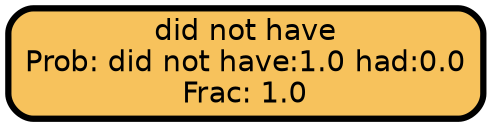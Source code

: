 graph Tree {
node [shape=box, style="filled, rounded",color="black",penwidth="3",fontcolor="black",                 fontname=helvetica] ;
graph [ranksep="0 equally", splines=straight,                 bgcolor=transparent, dpi=200] ;
edge [fontname=helvetica, color=black] ;
0 [label="did not have
Prob: did not have:1.0 had:0.0
Frac: 1.0", fillcolor="#f7c25c"] ;
{rank = same;}}